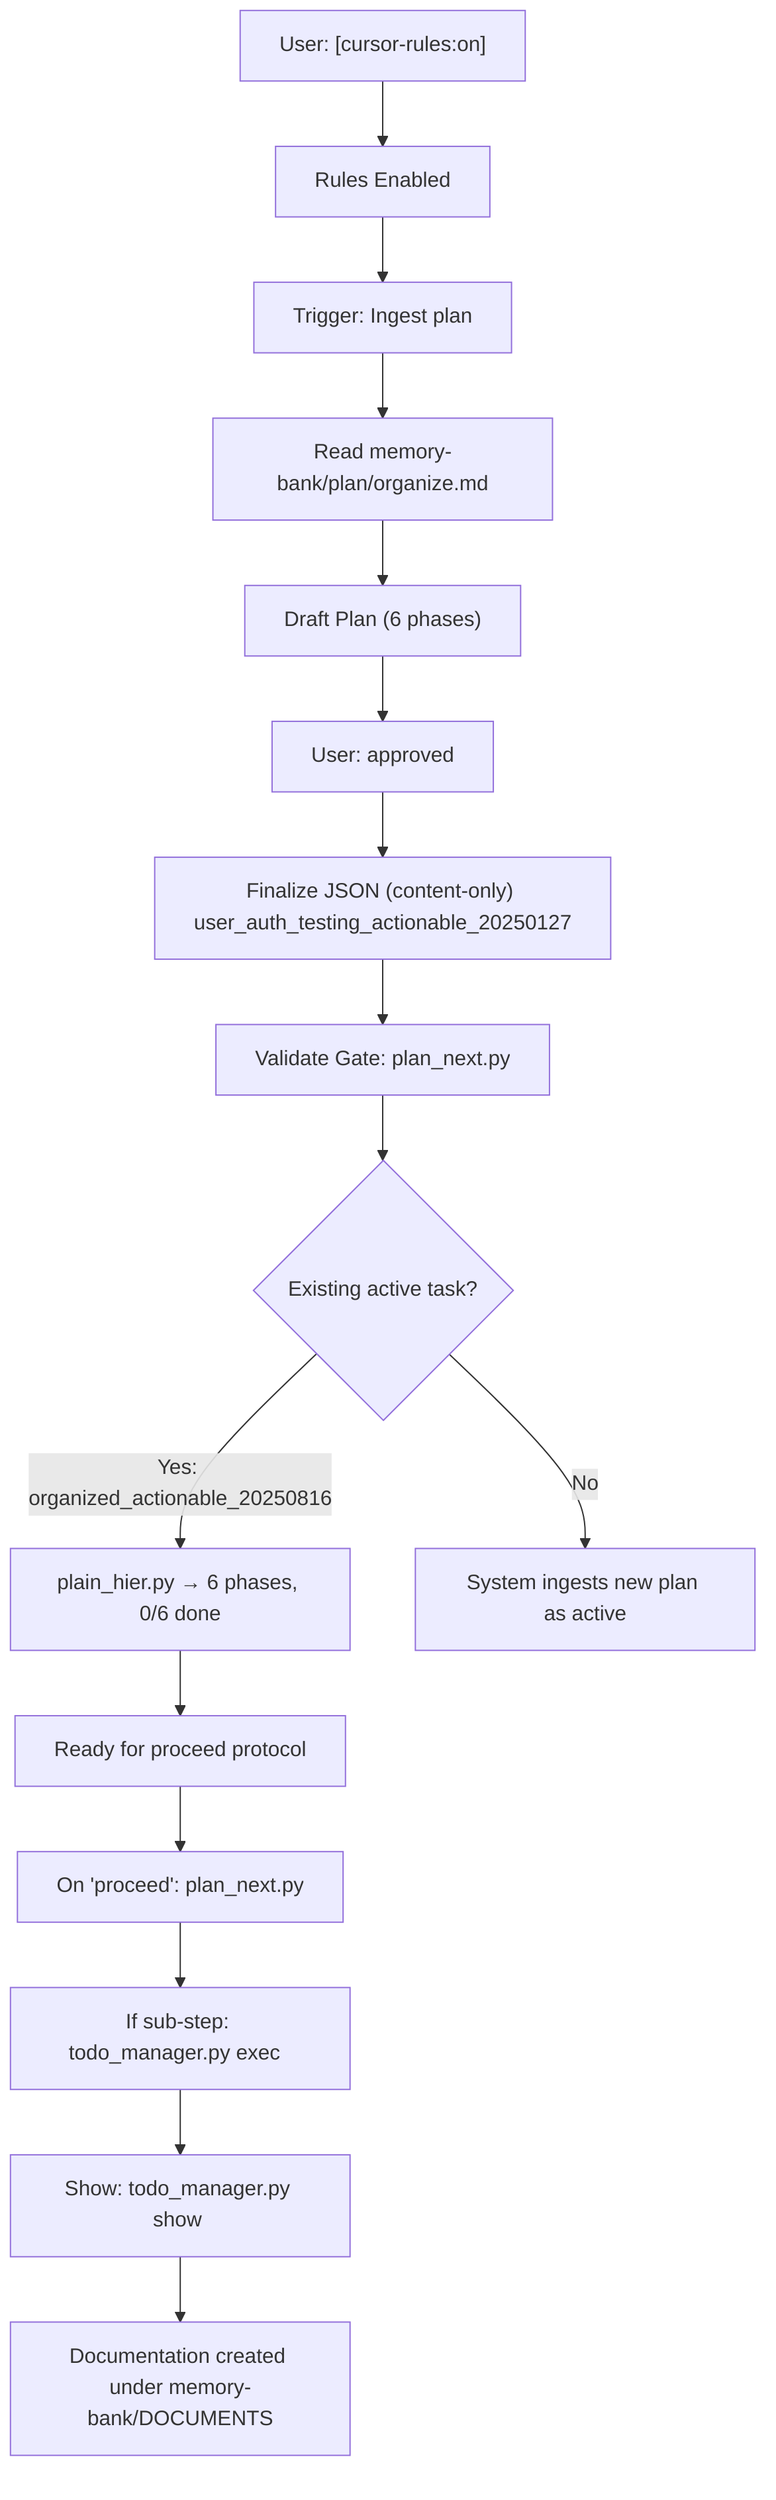 graph TD
  A["User: [cursor-rules:on]"] --> B["Rules Enabled"]
  B --> C["Trigger: Ingest plan"]
  C --> D["Read memory-bank/plan/organize.md"]
  D --> E["Draft Plan (6 phases)"]
  E --> F["User: approved"]
  F --> G["Finalize JSON (content-only) user_auth_testing_actionable_20250127"]
  G --> H["Validate Gate: plan_next.py"]
  H --> I{"Existing active task?"}
  I -- "Yes: organized_actionable_20250816" --> J["plain_hier.py → 6 phases, 0/6 done"]
  J --> K["Ready for proceed protocol"]
  K --> L["On 'proceed': plan_next.py"]
  L --> M["If sub-step: todo_manager.py exec <TASK_ID> <SUB_INDEX>"]
  M --> N["Show: todo_manager.py show <TASK_ID>"]
  I -- "No" --> O["System ingests new plan as active"]
  N --> P["Documentation created under memory-bank/DOCUMENTS"]